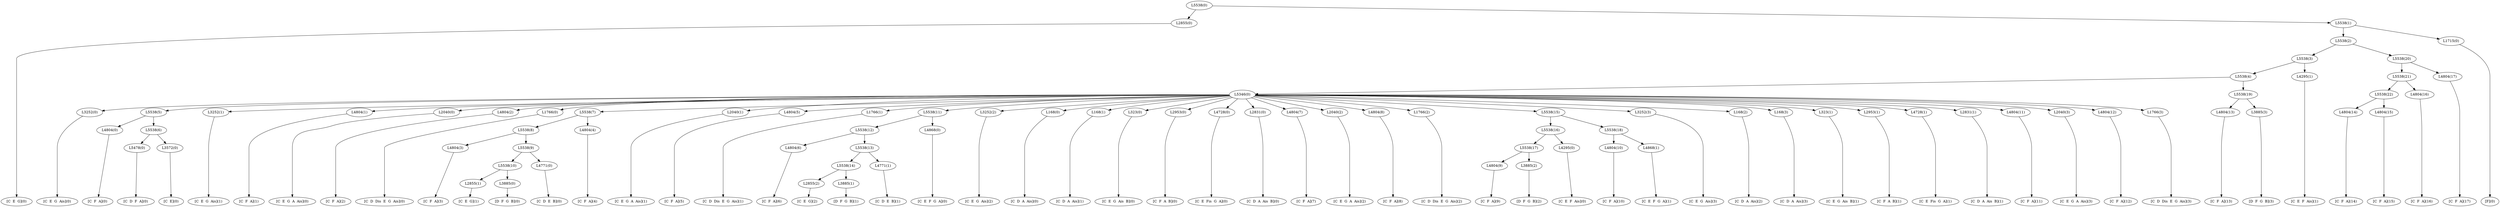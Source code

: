 digraph sample{
"L2855(0)"->"[C  E  G](0)"
"L3252(0)"->"[C  E  G  Ais](0)"
"L4804(0)"->"[C  F  A](0)"
"L5478(0)"->"[C  D  F  A](0)"
"L3572(0)"->"[C  E](0)"
"L5538(6)"->"L5478(0)"
"L5538(6)"->"L3572(0)"
"L5538(5)"->"L4804(0)"
"L5538(5)"->"L5538(6)"
"L3252(1)"->"[C  E  G  Ais](1)"
"L4804(1)"->"[C  F  A](1)"
"L2040(0)"->"[C  E  G  A  Ais](0)"
"L4804(2)"->"[C  F  A](2)"
"L1766(0)"->"[C  D  Dis  E  G  Ais](0)"
"L4804(3)"->"[C  F  A](3)"
"L2855(1)"->"[C  E  G](1)"
"L3885(0)"->"[D  F  G  B](0)"
"L5538(10)"->"L2855(1)"
"L5538(10)"->"L3885(0)"
"L4771(0)"->"[C  D  E  B](0)"
"L5538(9)"->"L5538(10)"
"L5538(9)"->"L4771(0)"
"L5538(8)"->"L4804(3)"
"L5538(8)"->"L5538(9)"
"L4804(4)"->"[C  F  A](4)"
"L5538(7)"->"L5538(8)"
"L5538(7)"->"L4804(4)"
"L2040(1)"->"[C  E  G  A  Ais](1)"
"L4804(5)"->"[C  F  A](5)"
"L1766(1)"->"[C  D  Dis  E  G  Ais](1)"
"L4804(6)"->"[C  F  A](6)"
"L2855(2)"->"[C  E  G](2)"
"L3885(1)"->"[D  F  G  B](1)"
"L5538(14)"->"L2855(2)"
"L5538(14)"->"L3885(1)"
"L4771(1)"->"[C  D  E  B](1)"
"L5538(13)"->"L5538(14)"
"L5538(13)"->"L4771(1)"
"L5538(12)"->"L4804(6)"
"L5538(12)"->"L5538(13)"
"L4868(0)"->"[C  E  F  G  A](0)"
"L5538(11)"->"L5538(12)"
"L5538(11)"->"L4868(0)"
"L3252(2)"->"[C  E  G  Ais](2)"
"L168(0)"->"[C  D  A  Ais](0)"
"L168(1)"->"[C  D  A  Ais](1)"
"L323(0)"->"[C  E  G  Ais  B](0)"
"L2953(0)"->"[C  F  A  B](0)"
"L4728(0)"->"[C  E  Fis  G  A](0)"
"L2831(0)"->"[C  D  A  Ais  B](0)"
"L4804(7)"->"[C  F  A](7)"
"L2040(2)"->"[C  E  G  A  Ais](2)"
"L4804(8)"->"[C  F  A](8)"
"L1766(2)"->"[C  D  Dis  E  G  Ais](2)"
"L4804(9)"->"[C  F  A](9)"
"L3885(2)"->"[D  F  G  B](2)"
"L5538(17)"->"L4804(9)"
"L5538(17)"->"L3885(2)"
"L4295(0)"->"[C  E  F  Ais](0)"
"L5538(16)"->"L5538(17)"
"L5538(16)"->"L4295(0)"
"L4804(10)"->"[C  F  A](10)"
"L4868(1)"->"[C  E  F  G  A](1)"
"L5538(18)"->"L4804(10)"
"L5538(18)"->"L4868(1)"
"L5538(15)"->"L5538(16)"
"L5538(15)"->"L5538(18)"
"L3252(3)"->"[C  E  G  Ais](3)"
"L168(2)"->"[C  D  A  Ais](2)"
"L168(3)"->"[C  D  A  Ais](3)"
"L323(1)"->"[C  E  G  Ais  B](1)"
"L2953(1)"->"[C  F  A  B](1)"
"L4728(1)"->"[C  E  Fis  G  A](1)"
"L2831(1)"->"[C  D  A  Ais  B](1)"
"L4804(11)"->"[C  F  A](11)"
"L2040(3)"->"[C  E  G  A  Ais](3)"
"L4804(12)"->"[C  F  A](12)"
"L1766(3)"->"[C  D  Dis  E  G  Ais](3)"
"L5346(0)"->"L3252(0)"
"L5346(0)"->"L5538(5)"
"L5346(0)"->"L3252(1)"
"L5346(0)"->"L4804(1)"
"L5346(0)"->"L2040(0)"
"L5346(0)"->"L4804(2)"
"L5346(0)"->"L1766(0)"
"L5346(0)"->"L5538(7)"
"L5346(0)"->"L2040(1)"
"L5346(0)"->"L4804(5)"
"L5346(0)"->"L1766(1)"
"L5346(0)"->"L5538(11)"
"L5346(0)"->"L3252(2)"
"L5346(0)"->"L168(0)"
"L5346(0)"->"L168(1)"
"L5346(0)"->"L323(0)"
"L5346(0)"->"L2953(0)"
"L5346(0)"->"L4728(0)"
"L5346(0)"->"L2831(0)"
"L5346(0)"->"L4804(7)"
"L5346(0)"->"L2040(2)"
"L5346(0)"->"L4804(8)"
"L5346(0)"->"L1766(2)"
"L5346(0)"->"L5538(15)"
"L5346(0)"->"L3252(3)"
"L5346(0)"->"L168(2)"
"L5346(0)"->"L168(3)"
"L5346(0)"->"L323(1)"
"L5346(0)"->"L2953(1)"
"L5346(0)"->"L4728(1)"
"L5346(0)"->"L2831(1)"
"L5346(0)"->"L4804(11)"
"L5346(0)"->"L2040(3)"
"L5346(0)"->"L4804(12)"
"L5346(0)"->"L1766(3)"
"L4804(13)"->"[C  F  A](13)"
"L3885(3)"->"[D  F  G  B](3)"
"L5538(19)"->"L4804(13)"
"L5538(19)"->"L3885(3)"
"L5538(4)"->"L5346(0)"
"L5538(4)"->"L5538(19)"
"L4295(1)"->"[C  E  F  Ais](1)"
"L5538(3)"->"L5538(4)"
"L5538(3)"->"L4295(1)"
"L4804(14)"->"[C  F  A](14)"
"L4804(15)"->"[C  F  A](15)"
"L5538(22)"->"L4804(14)"
"L5538(22)"->"L4804(15)"
"L4804(16)"->"[C  F  A](16)"
"L5538(21)"->"L5538(22)"
"L5538(21)"->"L4804(16)"
"L4804(17)"->"[C  F  A](17)"
"L5538(20)"->"L5538(21)"
"L5538(20)"->"L4804(17)"
"L5538(2)"->"L5538(3)"
"L5538(2)"->"L5538(20)"
"L1715(0)"->"[F](0)"
"L5538(1)"->"L5538(2)"
"L5538(1)"->"L1715(0)"
"L5538(0)"->"L2855(0)"
"L5538(0)"->"L5538(1)"
{rank = min; "L5538(0)"}
{rank = same; "L2855(0)"; "L5538(1)";}
{rank = same; "L5538(2)"; "L1715(0)";}
{rank = same; "L5538(3)"; "L5538(20)";}
{rank = same; "L5538(4)"; "L4295(1)"; "L5538(21)"; "L4804(17)";}
{rank = same; "L5346(0)"; "L5538(19)"; "L5538(22)"; "L4804(16)";}
{rank = same; "L3252(0)"; "L5538(5)"; "L3252(1)"; "L4804(1)"; "L2040(0)"; "L4804(2)"; "L1766(0)"; "L5538(7)"; "L2040(1)"; "L4804(5)"; "L1766(1)"; "L5538(11)"; "L3252(2)"; "L168(0)"; "L168(1)"; "L323(0)"; "L2953(0)"; "L4728(0)"; "L2831(0)"; "L4804(7)"; "L2040(2)"; "L4804(8)"; "L1766(2)"; "L5538(15)"; "L3252(3)"; "L168(2)"; "L168(3)"; "L323(1)"; "L2953(1)"; "L4728(1)"; "L2831(1)"; "L4804(11)"; "L2040(3)"; "L4804(12)"; "L1766(3)"; "L4804(13)"; "L3885(3)"; "L4804(14)"; "L4804(15)";}
{rank = same; "L4804(0)"; "L5538(6)"; "L5538(8)"; "L4804(4)"; "L5538(12)"; "L4868(0)"; "L5538(16)"; "L5538(18)";}
{rank = same; "L5478(0)"; "L3572(0)"; "L4804(3)"; "L5538(9)"; "L4804(6)"; "L5538(13)"; "L5538(17)"; "L4295(0)"; "L4804(10)"; "L4868(1)";}
{rank = same; "L5538(10)"; "L4771(0)"; "L5538(14)"; "L4771(1)"; "L4804(9)"; "L3885(2)";}
{rank = same; "L2855(1)"; "L3885(0)"; "L2855(2)"; "L3885(1)";}
{rank = max; "[C  D  A  Ais  B](0)"; "[C  D  A  Ais  B](1)"; "[C  D  A  Ais](0)"; "[C  D  A  Ais](1)"; "[C  D  A  Ais](2)"; "[C  D  A  Ais](3)"; "[C  D  Dis  E  G  Ais](0)"; "[C  D  Dis  E  G  Ais](1)"; "[C  D  Dis  E  G  Ais](2)"; "[C  D  Dis  E  G  Ais](3)"; "[C  D  E  B](0)"; "[C  D  E  B](1)"; "[C  D  F  A](0)"; "[C  E  F  Ais](0)"; "[C  E  F  Ais](1)"; "[C  E  F  G  A](0)"; "[C  E  F  G  A](1)"; "[C  E  Fis  G  A](0)"; "[C  E  Fis  G  A](1)"; "[C  E  G  A  Ais](0)"; "[C  E  G  A  Ais](1)"; "[C  E  G  A  Ais](2)"; "[C  E  G  A  Ais](3)"; "[C  E  G  Ais  B](0)"; "[C  E  G  Ais  B](1)"; "[C  E  G  Ais](0)"; "[C  E  G  Ais](1)"; "[C  E  G  Ais](2)"; "[C  E  G  Ais](3)"; "[C  E  G](0)"; "[C  E  G](1)"; "[C  E  G](2)"; "[C  E](0)"; "[C  F  A  B](0)"; "[C  F  A  B](1)"; "[C  F  A](0)"; "[C  F  A](1)"; "[C  F  A](10)"; "[C  F  A](11)"; "[C  F  A](12)"; "[C  F  A](13)"; "[C  F  A](14)"; "[C  F  A](15)"; "[C  F  A](16)"; "[C  F  A](17)"; "[C  F  A](2)"; "[C  F  A](3)"; "[C  F  A](4)"; "[C  F  A](5)"; "[C  F  A](6)"; "[C  F  A](7)"; "[C  F  A](8)"; "[C  F  A](9)"; "[D  F  G  B](0)"; "[D  F  G  B](1)"; "[D  F  G  B](2)"; "[D  F  G  B](3)"; "[F](0)";}
}
